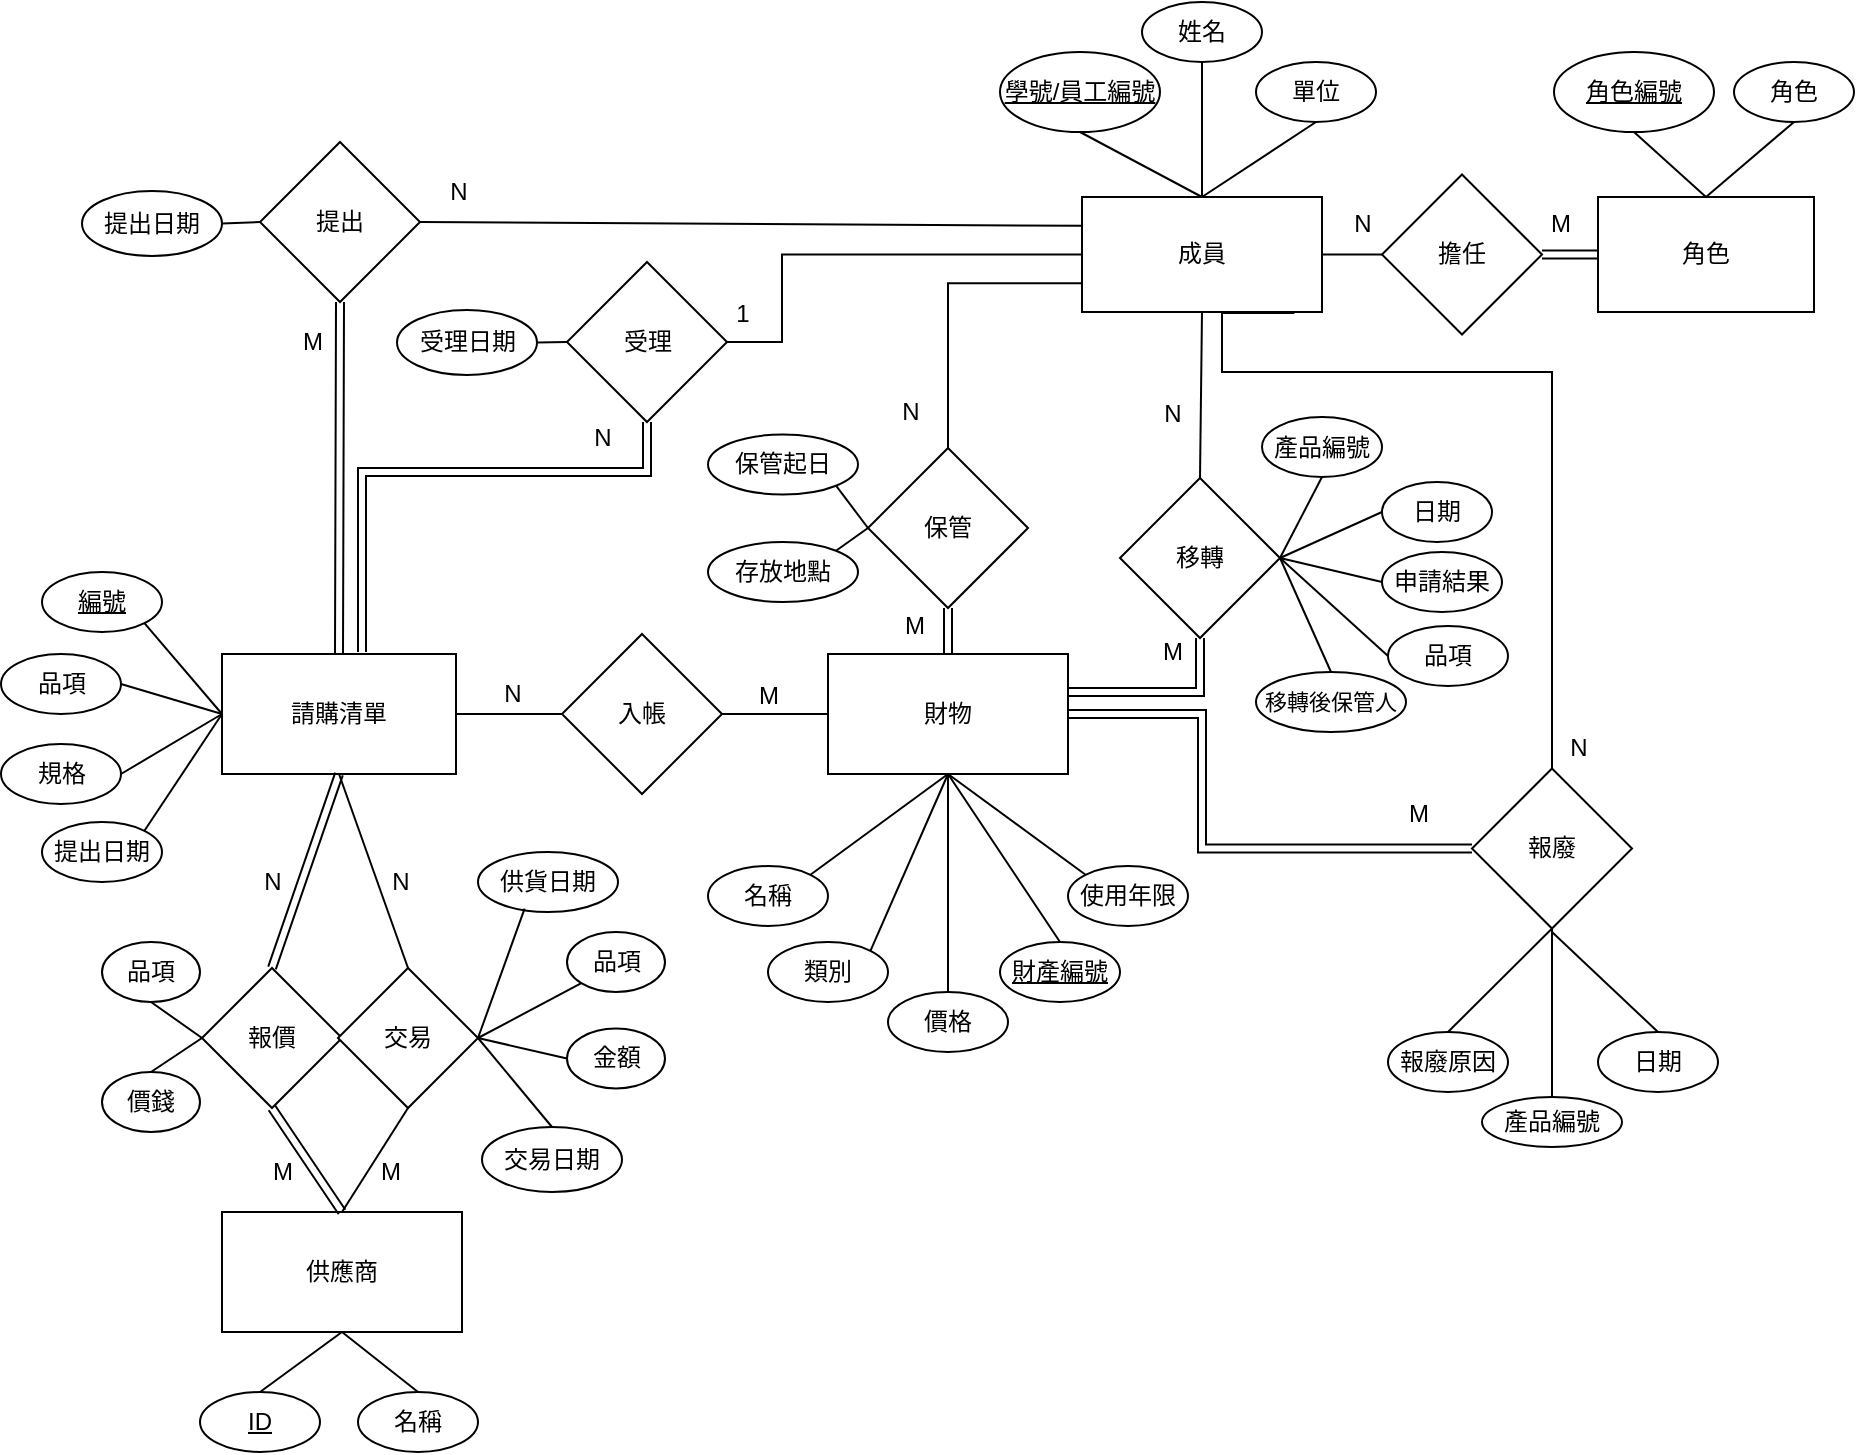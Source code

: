 <mxfile version="16.3.0" type="device"><diagram id="tCoplZ5MdasWKoNp4xR1" name="Page-1"><mxGraphModel dx="276" dy="614" grid="1" gridSize="10" guides="1" tooltips="1" connect="1" arrows="1" fold="1" page="1" pageScale="1" pageWidth="827" pageHeight="1169" math="0" shadow="0"><root><mxCell id="0"/><mxCell id="1" parent="0"/><mxCell id="Y0m2EBTWz2j26oOO7kWB-1" value="成員" style="rounded=0;whiteSpace=wrap;html=1;fillColor=#FFFFFF;fontColor=#000000;" parent="1" vertex="1"><mxGeometry x="1390" y="172.5" width="120" height="57.5" as="geometry"/></mxCell><mxCell id="Y0m2EBTWz2j26oOO7kWB-2" value="擔任" style="rhombus;whiteSpace=wrap;html=1;" parent="1" vertex="1"><mxGeometry x="1540" y="161.25" width="80" height="80" as="geometry"/></mxCell><mxCell id="Y0m2EBTWz2j26oOO7kWB-3" value="角色" style="rounded=0;whiteSpace=wrap;html=1;fillColor=#FFFFFF;strokeColor=#000000;" parent="1" vertex="1"><mxGeometry x="1648" y="172.5" width="108" height="57.5" as="geometry"/></mxCell><mxCell id="Y0m2EBTWz2j26oOO7kWB-4" value="提出" style="rhombus;whiteSpace=wrap;html=1;" parent="1" vertex="1"><mxGeometry x="979" y="145.003" width="80" height="80" as="geometry"/></mxCell><mxCell id="Y0m2EBTWz2j26oOO7kWB-5" value="請購清單" style="rounded=0;whiteSpace=wrap;html=1;fillColor=#FFFFFF;strokeColor=#000000;" parent="1" vertex="1"><mxGeometry x="960" y="401" width="117" height="60" as="geometry"/></mxCell><mxCell id="Y0m2EBTWz2j26oOO7kWB-6" value="受理" style="rhombus;whiteSpace=wrap;html=1;" parent="1" vertex="1"><mxGeometry x="1132.5" y="205.003" width="80" height="80" as="geometry"/></mxCell><mxCell id="Y0m2EBTWz2j26oOO7kWB-7" value="報價" style="rhombus;whiteSpace=wrap;html=1;" parent="1" vertex="1"><mxGeometry x="950" y="558" width="70" height="70" as="geometry"/></mxCell><mxCell id="Y0m2EBTWz2j26oOO7kWB-8" value="供應商" style="rounded=0;whiteSpace=wrap;html=1;fillColor=#FFFFFF;strokeColor=#000000;" parent="1" vertex="1"><mxGeometry x="960" y="680" width="120" height="60" as="geometry"/></mxCell><mxCell id="Y0m2EBTWz2j26oOO7kWB-9" value="交易" style="rhombus;whiteSpace=wrap;html=1;" parent="1" vertex="1"><mxGeometry x="1018" y="558" width="70" height="70" as="geometry"/></mxCell><mxCell id="Y0m2EBTWz2j26oOO7kWB-10" value="&lt;u&gt;ID&lt;/u&gt;" style="ellipse;whiteSpace=wrap;html=1;" parent="1" vertex="1"><mxGeometry x="949" y="770" width="60" height="30" as="geometry"/></mxCell><mxCell id="Y0m2EBTWz2j26oOO7kWB-11" value="名稱" style="ellipse;whiteSpace=wrap;html=1;" parent="1" vertex="1"><mxGeometry x="1028" y="770" width="60" height="30" as="geometry"/></mxCell><mxCell id="Y0m2EBTWz2j26oOO7kWB-12" value="品項" style="ellipse;whiteSpace=wrap;html=1;" parent="1" vertex="1"><mxGeometry x="900" y="545" width="49" height="30" as="geometry"/></mxCell><mxCell id="Y0m2EBTWz2j26oOO7kWB-13" value="價錢" style="ellipse;whiteSpace=wrap;html=1;" parent="1" vertex="1"><mxGeometry x="900" y="610" width="49" height="30" as="geometry"/></mxCell><mxCell id="Y0m2EBTWz2j26oOO7kWB-14" value="品項" style="ellipse;whiteSpace=wrap;html=1;" parent="1" vertex="1"><mxGeometry x="1132.5" y="540" width="49" height="30" as="geometry"/></mxCell><mxCell id="Y0m2EBTWz2j26oOO7kWB-15" value="金額" style="ellipse;whiteSpace=wrap;html=1;" parent="1" vertex="1"><mxGeometry x="1132.5" y="588.25" width="49" height="30" as="geometry"/></mxCell><mxCell id="Y0m2EBTWz2j26oOO7kWB-16" value="供貨日期" style="ellipse;whiteSpace=wrap;html=1;" parent="1" vertex="1"><mxGeometry x="1088" y="500" width="70" height="30" as="geometry"/></mxCell><mxCell id="Y0m2EBTWz2j26oOO7kWB-17" value="交易日期" style="ellipse;whiteSpace=wrap;html=1;" parent="1" vertex="1"><mxGeometry x="1090" y="637.5" width="70" height="32.5" as="geometry"/></mxCell><mxCell id="Y0m2EBTWz2j26oOO7kWB-19" value="提出日期" style="ellipse;whiteSpace=wrap;html=1;" parent="1" vertex="1"><mxGeometry x="890" y="169.5" width="70" height="32.5" as="geometry"/></mxCell><mxCell id="Y0m2EBTWz2j26oOO7kWB-20" value="保管" style="rhombus;whiteSpace=wrap;html=1;" parent="1" vertex="1"><mxGeometry x="1283" y="298.003" width="80" height="80" as="geometry"/></mxCell><mxCell id="Y0m2EBTWz2j26oOO7kWB-21" value="受理日期" style="ellipse;whiteSpace=wrap;html=1;" parent="1" vertex="1"><mxGeometry x="1047.5" y="229" width="70" height="32.5" as="geometry"/></mxCell><mxCell id="Y0m2EBTWz2j26oOO7kWB-38" value="入帳" style="rhombus;whiteSpace=wrap;html=1;" parent="1" vertex="1"><mxGeometry x="1130" y="391" width="80" height="80" as="geometry"/></mxCell><mxCell id="Y0m2EBTWz2j26oOO7kWB-39" value="財物" style="rounded=0;whiteSpace=wrap;html=1;fillColor=#FFFFFF;strokeColor=#000000;" parent="1" vertex="1"><mxGeometry x="1263" y="401" width="120" height="60" as="geometry"/></mxCell><mxCell id="Y0m2EBTWz2j26oOO7kWB-40" value="名稱" style="ellipse;whiteSpace=wrap;html=1;" parent="1" vertex="1"><mxGeometry x="1203" y="507" width="60" height="30" as="geometry"/></mxCell><mxCell id="Y0m2EBTWz2j26oOO7kWB-41" value="類別" style="ellipse;whiteSpace=wrap;html=1;" parent="1" vertex="1"><mxGeometry x="1233" y="545" width="60" height="30" as="geometry"/></mxCell><mxCell id="Y0m2EBTWz2j26oOO7kWB-42" value="價格" style="ellipse;whiteSpace=wrap;html=1;" parent="1" vertex="1"><mxGeometry x="1293" y="570" width="60" height="30" as="geometry"/></mxCell><mxCell id="Y0m2EBTWz2j26oOO7kWB-43" value="&lt;u&gt;財產編號&lt;/u&gt;" style="ellipse;whiteSpace=wrap;html=1;" parent="1" vertex="1"><mxGeometry x="1349" y="545" width="60" height="30" as="geometry"/></mxCell><mxCell id="Y0m2EBTWz2j26oOO7kWB-44" value="使用年限" style="ellipse;whiteSpace=wrap;html=1;" parent="1" vertex="1"><mxGeometry x="1383" y="507" width="60" height="30" as="geometry"/></mxCell><mxCell id="Y0m2EBTWz2j26oOO7kWB-45" value="保管起日" style="ellipse;whiteSpace=wrap;html=1;" parent="1" vertex="1"><mxGeometry x="1203" y="291.25" width="75" height="30" as="geometry"/></mxCell><mxCell id="Y0m2EBTWz2j26oOO7kWB-46" value="存放地點" style="ellipse;whiteSpace=wrap;html=1;" parent="1" vertex="1"><mxGeometry x="1203" y="345" width="75" height="30" as="geometry"/></mxCell><mxCell id="Y0m2EBTWz2j26oOO7kWB-49" value="移轉" style="rhombus;whiteSpace=wrap;html=1;" parent="1" vertex="1"><mxGeometry x="1409" y="313" width="80" height="80" as="geometry"/></mxCell><mxCell id="Y0m2EBTWz2j26oOO7kWB-50" value="報廢" style="rhombus;whiteSpace=wrap;html=1;" parent="1" vertex="1"><mxGeometry x="1585" y="458.25" width="80" height="80" as="geometry"/></mxCell><mxCell id="Y0m2EBTWz2j26oOO7kWB-54" value="產品編號" style="ellipse;whiteSpace=wrap;html=1;" parent="1" vertex="1"><mxGeometry x="1590" y="622.5" width="70" height="25" as="geometry"/></mxCell><mxCell id="Y0m2EBTWz2j26oOO7kWB-55" value="日期" style="ellipse;whiteSpace=wrap;html=1;" parent="1" vertex="1"><mxGeometry x="1648" y="590" width="60" height="30" as="geometry"/></mxCell><mxCell id="Y0m2EBTWz2j26oOO7kWB-56" value="報廢原因" style="ellipse;whiteSpace=wrap;html=1;" parent="1" vertex="1"><mxGeometry x="1543" y="590" width="60" height="30" as="geometry"/></mxCell><mxCell id="Y0m2EBTWz2j26oOO7kWB-71" value="產品編號" style="ellipse;whiteSpace=wrap;html=1;" parent="1" vertex="1"><mxGeometry x="1480" y="282.5" width="60" height="30" as="geometry"/></mxCell><mxCell id="Y0m2EBTWz2j26oOO7kWB-72" value="日期" style="ellipse;whiteSpace=wrap;html=1;" parent="1" vertex="1"><mxGeometry x="1540" y="315" width="55" height="30" as="geometry"/></mxCell><mxCell id="Y0m2EBTWz2j26oOO7kWB-73" value="申請結果" style="ellipse;whiteSpace=wrap;html=1;" parent="1" vertex="1"><mxGeometry x="1540" y="350" width="60" height="30" as="geometry"/></mxCell><mxCell id="Y0m2EBTWz2j26oOO7kWB-74" value="&lt;span style=&quot;&quot;&gt;品項&lt;/span&gt;" style="ellipse;whiteSpace=wrap;html=1;fontColor=#000000;" parent="1" vertex="1"><mxGeometry x="1543" y="387" width="60" height="30" as="geometry"/></mxCell><mxCell id="Y0m2EBTWz2j26oOO7kWB-75" value="&lt;font face=&quot;pmingliu&quot; style=&quot;font-size: 11px&quot;&gt;移轉後保管人&lt;/font&gt;" style="ellipse;whiteSpace=wrap;html=1;fontColor=#000000;" parent="1" vertex="1"><mxGeometry x="1477" y="410" width="75" height="30" as="geometry"/></mxCell><mxCell id="Y0m2EBTWz2j26oOO7kWB-79" value="" style="endArrow=none;html=1;rounded=0;exitX=0.5;exitY=0;exitDx=0;exitDy=0;shape=link;entryX=0.5;entryY=1;entryDx=0;entryDy=0;" parent="1" source="Y0m2EBTWz2j26oOO7kWB-7" target="Y0m2EBTWz2j26oOO7kWB-5" edge="1"><mxGeometry width="50" height="50" relative="1" as="geometry"><mxPoint x="1108" y="450" as="sourcePoint"/><mxPoint x="1028" y="480" as="targetPoint"/></mxGeometry></mxCell><mxCell id="Y0m2EBTWz2j26oOO7kWB-81" value="" style="endArrow=none;html=1;rounded=0;entryX=0.5;entryY=0;entryDx=0;entryDy=0;exitX=0.5;exitY=1;exitDx=0;exitDy=0;" parent="1" source="Y0m2EBTWz2j26oOO7kWB-5" target="Y0m2EBTWz2j26oOO7kWB-9" edge="1"><mxGeometry width="50" height="50" relative="1" as="geometry"><mxPoint x="1048" y="480" as="sourcePoint"/><mxPoint x="1158" y="400" as="targetPoint"/></mxGeometry></mxCell><mxCell id="Y0m2EBTWz2j26oOO7kWB-83" value="" style="endArrow=none;html=1;rounded=0;exitX=0.5;exitY=1;exitDx=0;exitDy=0;shape=link;entryX=0.5;entryY=0;entryDx=0;entryDy=0;" parent="1" source="Y0m2EBTWz2j26oOO7kWB-7" target="Y0m2EBTWz2j26oOO7kWB-8" edge="1"><mxGeometry width="50" height="50" relative="1" as="geometry"><mxPoint x="1108" y="410" as="sourcePoint"/><mxPoint x="1038" y="690" as="targetPoint"/></mxGeometry></mxCell><mxCell id="Y0m2EBTWz2j26oOO7kWB-84" value="" style="endArrow=none;html=1;rounded=0;exitX=0.5;exitY=1;exitDx=0;exitDy=0;entryX=0.5;entryY=0;entryDx=0;entryDy=0;" parent="1" source="Y0m2EBTWz2j26oOO7kWB-9" target="Y0m2EBTWz2j26oOO7kWB-8" edge="1"><mxGeometry width="50" height="50" relative="1" as="geometry"><mxPoint x="1108" y="410" as="sourcePoint"/><mxPoint x="1158" y="360" as="targetPoint"/></mxGeometry></mxCell><mxCell id="Y0m2EBTWz2j26oOO7kWB-86" value="" style="endArrow=none;html=1;rounded=0;exitX=0;exitY=0.5;exitDx=0;exitDy=0;entryX=0.5;entryY=1;entryDx=0;entryDy=0;" parent="1" source="Y0m2EBTWz2j26oOO7kWB-7" target="Y0m2EBTWz2j26oOO7kWB-12" edge="1"><mxGeometry width="50" height="50" relative="1" as="geometry"><mxPoint x="1108" y="410" as="sourcePoint"/><mxPoint x="1158" y="360" as="targetPoint"/></mxGeometry></mxCell><mxCell id="Y0m2EBTWz2j26oOO7kWB-87" value="" style="endArrow=none;html=1;rounded=0;exitX=0;exitY=0.5;exitDx=0;exitDy=0;entryX=0.5;entryY=0;entryDx=0;entryDy=0;" parent="1" source="Y0m2EBTWz2j26oOO7kWB-7" target="Y0m2EBTWz2j26oOO7kWB-13" edge="1"><mxGeometry width="50" height="50" relative="1" as="geometry"><mxPoint x="1108" y="410" as="sourcePoint"/><mxPoint x="1158" y="360" as="targetPoint"/></mxGeometry></mxCell><mxCell id="Y0m2EBTWz2j26oOO7kWB-88" value="" style="endArrow=none;html=1;rounded=0;exitX=1;exitY=0.5;exitDx=0;exitDy=0;entryX=0.333;entryY=0.944;entryDx=0;entryDy=0;entryPerimeter=0;" parent="1" source="Y0m2EBTWz2j26oOO7kWB-9" target="Y0m2EBTWz2j26oOO7kWB-16" edge="1"><mxGeometry width="50" height="50" relative="1" as="geometry"><mxPoint x="1108" y="410" as="sourcePoint"/><mxPoint x="1158" y="360" as="targetPoint"/></mxGeometry></mxCell><mxCell id="Y0m2EBTWz2j26oOO7kWB-89" value="" style="endArrow=none;html=1;rounded=0;entryX=0;entryY=1;entryDx=0;entryDy=0;exitX=1;exitY=0.5;exitDx=0;exitDy=0;" parent="1" source="Y0m2EBTWz2j26oOO7kWB-9" target="Y0m2EBTWz2j26oOO7kWB-14" edge="1"><mxGeometry width="50" height="50" relative="1" as="geometry"><mxPoint x="1108" y="590" as="sourcePoint"/><mxPoint x="1158" y="360" as="targetPoint"/></mxGeometry></mxCell><mxCell id="Y0m2EBTWz2j26oOO7kWB-90" value="" style="endArrow=none;html=1;rounded=0;exitX=1;exitY=0.5;exitDx=0;exitDy=0;entryX=0;entryY=0.5;entryDx=0;entryDy=0;" parent="1" source="Y0m2EBTWz2j26oOO7kWB-9" target="Y0m2EBTWz2j26oOO7kWB-15" edge="1"><mxGeometry width="50" height="50" relative="1" as="geometry"><mxPoint x="1108" y="410" as="sourcePoint"/><mxPoint x="1158" y="360" as="targetPoint"/></mxGeometry></mxCell><mxCell id="Y0m2EBTWz2j26oOO7kWB-91" value="" style="endArrow=none;html=1;rounded=0;entryX=0.5;entryY=0;entryDx=0;entryDy=0;exitX=1;exitY=0.5;exitDx=0;exitDy=0;" parent="1" source="Y0m2EBTWz2j26oOO7kWB-9" target="Y0m2EBTWz2j26oOO7kWB-17" edge="1"><mxGeometry width="50" height="50" relative="1" as="geometry"><mxPoint x="1230" y="657" as="sourcePoint"/><mxPoint x="1158" y="360" as="targetPoint"/><Array as="points"/></mxGeometry></mxCell><mxCell id="Y0m2EBTWz2j26oOO7kWB-92" value="" style="endArrow=none;html=1;rounded=0;exitX=0.5;exitY=1;exitDx=0;exitDy=0;entryX=0.5;entryY=0;entryDx=0;entryDy=0;" parent="1" source="Y0m2EBTWz2j26oOO7kWB-8" target="Y0m2EBTWz2j26oOO7kWB-10" edge="1"><mxGeometry width="50" height="50" relative="1" as="geometry"><mxPoint x="1108" y="580" as="sourcePoint"/><mxPoint x="1158" y="530" as="targetPoint"/></mxGeometry></mxCell><mxCell id="Y0m2EBTWz2j26oOO7kWB-93" value="" style="endArrow=none;html=1;rounded=0;exitX=0.5;exitY=1;exitDx=0;exitDy=0;entryX=0.5;entryY=0;entryDx=0;entryDy=0;" parent="1" source="Y0m2EBTWz2j26oOO7kWB-8" target="Y0m2EBTWz2j26oOO7kWB-11" edge="1"><mxGeometry width="50" height="50" relative="1" as="geometry"><mxPoint x="1108" y="580" as="sourcePoint"/><mxPoint x="1158" y="530" as="targetPoint"/></mxGeometry></mxCell><mxCell id="Y0m2EBTWz2j26oOO7kWB-99" value="" style="endArrow=none;html=1;rounded=0;entryX=0.5;entryY=1;entryDx=0;entryDy=0;exitX=1;exitY=0;exitDx=0;exitDy=0;" parent="1" source="Y0m2EBTWz2j26oOO7kWB-40" target="Y0m2EBTWz2j26oOO7kWB-39" edge="1"><mxGeometry width="50" height="50" relative="1" as="geometry"><mxPoint x="1178" y="530" as="sourcePoint"/><mxPoint x="1228" y="480" as="targetPoint"/></mxGeometry></mxCell><mxCell id="Y0m2EBTWz2j26oOO7kWB-100" value="" style="endArrow=none;html=1;rounded=0;exitX=1;exitY=0;exitDx=0;exitDy=0;entryX=0.5;entryY=1;entryDx=0;entryDy=0;" parent="1" source="Y0m2EBTWz2j26oOO7kWB-41" target="Y0m2EBTWz2j26oOO7kWB-39" edge="1"><mxGeometry width="50" height="50" relative="1" as="geometry"><mxPoint x="1178" y="530" as="sourcePoint"/><mxPoint x="1368" y="480" as="targetPoint"/></mxGeometry></mxCell><mxCell id="Y0m2EBTWz2j26oOO7kWB-101" value="" style="endArrow=none;html=1;rounded=0;exitX=0.5;exitY=0;exitDx=0;exitDy=0;entryX=0.5;entryY=1;entryDx=0;entryDy=0;" parent="1" source="Y0m2EBTWz2j26oOO7kWB-42" target="Y0m2EBTWz2j26oOO7kWB-39" edge="1"><mxGeometry width="50" height="50" relative="1" as="geometry"><mxPoint x="1178" y="530" as="sourcePoint"/><mxPoint x="1368" y="480" as="targetPoint"/></mxGeometry></mxCell><mxCell id="Y0m2EBTWz2j26oOO7kWB-102" value="" style="endArrow=none;html=1;rounded=0;entryX=0.5;entryY=1;entryDx=0;entryDy=0;exitX=0.5;exitY=0;exitDx=0;exitDy=0;" parent="1" source="Y0m2EBTWz2j26oOO7kWB-43" target="Y0m2EBTWz2j26oOO7kWB-39" edge="1"><mxGeometry width="50" height="50" relative="1" as="geometry"><mxPoint x="1178" y="530" as="sourcePoint"/><mxPoint x="1228" y="480" as="targetPoint"/></mxGeometry></mxCell><mxCell id="Y0m2EBTWz2j26oOO7kWB-103" value="" style="endArrow=none;html=1;rounded=0;entryX=0.5;entryY=1;entryDx=0;entryDy=0;exitX=0;exitY=0;exitDx=0;exitDy=0;" parent="1" source="Y0m2EBTWz2j26oOO7kWB-44" target="Y0m2EBTWz2j26oOO7kWB-39" edge="1"><mxGeometry width="50" height="50" relative="1" as="geometry"><mxPoint x="1178" y="530" as="sourcePoint"/><mxPoint x="1228" y="480" as="targetPoint"/></mxGeometry></mxCell><mxCell id="Y0m2EBTWz2j26oOO7kWB-104" value="" style="endArrow=none;html=1;rounded=0;entryX=0;entryY=0.5;entryDx=0;entryDy=0;exitX=1;exitY=1;exitDx=0;exitDy=0;" parent="1" source="Y0m2EBTWz2j26oOO7kWB-45" target="Y0m2EBTWz2j26oOO7kWB-20" edge="1"><mxGeometry width="50" height="50" relative="1" as="geometry"><mxPoint x="1182" y="522.5" as="sourcePoint"/><mxPoint x="1232" y="472.5" as="targetPoint"/></mxGeometry></mxCell><mxCell id="Y0m2EBTWz2j26oOO7kWB-105" value="" style="endArrow=none;html=1;rounded=0;entryX=0;entryY=0.5;entryDx=0;entryDy=0;exitX=1;exitY=0;exitDx=0;exitDy=0;" parent="1" source="Y0m2EBTWz2j26oOO7kWB-46" target="Y0m2EBTWz2j26oOO7kWB-20" edge="1"><mxGeometry width="50" height="50" relative="1" as="geometry"><mxPoint x="1182" y="522.5" as="sourcePoint"/><mxPoint x="1232" y="472.5" as="targetPoint"/></mxGeometry></mxCell><mxCell id="Y0m2EBTWz2j26oOO7kWB-106" value="" style="endArrow=none;html=1;rounded=0;exitX=0.5;exitY=0;exitDx=0;exitDy=0;" parent="1" source="Y0m2EBTWz2j26oOO7kWB-55" edge="1"><mxGeometry width="50" height="50" relative="1" as="geometry"><mxPoint x="1195" y="440" as="sourcePoint"/><mxPoint x="1625" y="540" as="targetPoint"/></mxGeometry></mxCell><mxCell id="Y0m2EBTWz2j26oOO7kWB-107" value="" style="endArrow=none;html=1;rounded=0;entryX=0.5;entryY=1;entryDx=0;entryDy=0;exitX=0.5;exitY=0;exitDx=0;exitDy=0;" parent="1" source="Y0m2EBTWz2j26oOO7kWB-54" target="Y0m2EBTWz2j26oOO7kWB-50" edge="1"><mxGeometry width="50" height="50" relative="1" as="geometry"><mxPoint x="1195" y="440" as="sourcePoint"/><mxPoint x="1245" y="390" as="targetPoint"/></mxGeometry></mxCell><mxCell id="Y0m2EBTWz2j26oOO7kWB-108" value="" style="endArrow=none;html=1;rounded=0;entryX=0.5;entryY=1;entryDx=0;entryDy=0;exitX=0.5;exitY=0;exitDx=0;exitDy=0;" parent="1" source="Y0m2EBTWz2j26oOO7kWB-56" target="Y0m2EBTWz2j26oOO7kWB-50" edge="1"><mxGeometry width="50" height="50" relative="1" as="geometry"><mxPoint x="1195" y="440" as="sourcePoint"/><mxPoint x="1245" y="390" as="targetPoint"/></mxGeometry></mxCell><mxCell id="Y0m2EBTWz2j26oOO7kWB-109" value="" style="endArrow=none;html=1;rounded=0;entryX=1;entryY=0.5;entryDx=0;entryDy=0;exitX=0.5;exitY=1;exitDx=0;exitDy=0;" parent="1" source="Y0m2EBTWz2j26oOO7kWB-71" target="Y0m2EBTWz2j26oOO7kWB-49" edge="1"><mxGeometry width="50" height="50" relative="1" as="geometry"><mxPoint x="1228" y="452" as="sourcePoint"/><mxPoint x="1278" y="402" as="targetPoint"/></mxGeometry></mxCell><mxCell id="Y0m2EBTWz2j26oOO7kWB-110" value="" style="endArrow=none;html=1;rounded=0;entryX=1;entryY=0.5;entryDx=0;entryDy=0;exitX=0;exitY=0.5;exitDx=0;exitDy=0;" parent="1" source="Y0m2EBTWz2j26oOO7kWB-72" target="Y0m2EBTWz2j26oOO7kWB-49" edge="1"><mxGeometry width="50" height="50" relative="1" as="geometry"><mxPoint x="1228" y="452" as="sourcePoint"/><mxPoint x="1278" y="402" as="targetPoint"/></mxGeometry></mxCell><mxCell id="Y0m2EBTWz2j26oOO7kWB-111" value="" style="endArrow=none;html=1;rounded=0;entryX=1;entryY=0.5;entryDx=0;entryDy=0;exitX=0;exitY=0.5;exitDx=0;exitDy=0;" parent="1" source="Y0m2EBTWz2j26oOO7kWB-73" target="Y0m2EBTWz2j26oOO7kWB-49" edge="1"><mxGeometry width="50" height="50" relative="1" as="geometry"><mxPoint x="1228" y="452" as="sourcePoint"/><mxPoint x="1278" y="402" as="targetPoint"/></mxGeometry></mxCell><mxCell id="Y0m2EBTWz2j26oOO7kWB-112" value="" style="endArrow=none;html=1;rounded=0;entryX=1;entryY=0.5;entryDx=0;entryDy=0;exitX=0;exitY=0.5;exitDx=0;exitDy=0;" parent="1" source="Y0m2EBTWz2j26oOO7kWB-74" target="Y0m2EBTWz2j26oOO7kWB-49" edge="1"><mxGeometry width="50" height="50" relative="1" as="geometry"><mxPoint x="1228" y="452" as="sourcePoint"/><mxPoint x="1278" y="402" as="targetPoint"/></mxGeometry></mxCell><mxCell id="Y0m2EBTWz2j26oOO7kWB-113" value="" style="endArrow=none;html=1;rounded=0;entryX=1;entryY=0.5;entryDx=0;entryDy=0;exitX=0.5;exitY=0;exitDx=0;exitDy=0;" parent="1" source="Y0m2EBTWz2j26oOO7kWB-75" target="Y0m2EBTWz2j26oOO7kWB-49" edge="1"><mxGeometry width="50" height="50" relative="1" as="geometry"><mxPoint x="1228" y="452" as="sourcePoint"/><mxPoint x="1278" y="402" as="targetPoint"/></mxGeometry></mxCell><mxCell id="Y0m2EBTWz2j26oOO7kWB-114" value="" style="endArrow=none;html=1;rounded=0;entryX=1;entryY=0.5;entryDx=0;entryDy=0;exitX=0;exitY=0.5;exitDx=0;exitDy=0;" parent="1" source="Y0m2EBTWz2j26oOO7kWB-2" target="Y0m2EBTWz2j26oOO7kWB-1" edge="1"><mxGeometry width="50" height="50" relative="1" as="geometry"><mxPoint x="1228" y="440" as="sourcePoint"/><mxPoint x="1278" y="390" as="targetPoint"/></mxGeometry></mxCell><mxCell id="LDTB04aIAAaRRN4ScfcK-2" value="&lt;u&gt;學號/員工編號&lt;/u&gt;" style="ellipse;whiteSpace=wrap;html=1;" parent="1" vertex="1"><mxGeometry x="1349" y="100" width="80" height="40" as="geometry"/></mxCell><mxCell id="LDTB04aIAAaRRN4ScfcK-4" value="姓名" style="ellipse;whiteSpace=wrap;html=1;" parent="1" vertex="1"><mxGeometry x="1420" y="75" width="60" height="30" as="geometry"/></mxCell><mxCell id="LDTB04aIAAaRRN4ScfcK-6" value="單位" style="ellipse;whiteSpace=wrap;html=1;" parent="1" vertex="1"><mxGeometry x="1477" y="105" width="60" height="30" as="geometry"/></mxCell><mxCell id="Q9cNvDaMGfrOHHzr3ia5-6" value="" style="endArrow=none;html=1;rounded=0;labelBackgroundColor=default;fontFamily=Helvetica;fontSize=11;fontColor=default;strokeColor=default;shape=connector;exitX=1;exitY=0.5;exitDx=0;exitDy=0;entryX=0;entryY=0.5;entryDx=0;entryDy=0;" parent="1" source="Y0m2EBTWz2j26oOO7kWB-38" target="Y0m2EBTWz2j26oOO7kWB-39" edge="1"><mxGeometry width="50" height="50" relative="1" as="geometry"><mxPoint x="1208" y="340" as="sourcePoint"/><mxPoint x="1258" y="290" as="targetPoint"/></mxGeometry></mxCell><mxCell id="Q9cNvDaMGfrOHHzr3ia5-7" value="" style="endArrow=none;html=1;rounded=0;labelBackgroundColor=default;fontFamily=Helvetica;fontSize=11;fontColor=default;strokeColor=default;shape=link;entryX=0.5;entryY=1;entryDx=0;entryDy=0;edgeStyle=elbowEdgeStyle;elbow=vertical;" parent="1" target="Y0m2EBTWz2j26oOO7kWB-6" edge="1"><mxGeometry width="50" height="50" relative="1" as="geometry"><mxPoint x="1030" y="400" as="sourcePoint"/><mxPoint x="1258" y="290" as="targetPoint"/><Array as="points"><mxPoint x="1088" y="310"/></Array></mxGeometry></mxCell><mxCell id="Q9cNvDaMGfrOHHzr3ia5-8" value="" style="endArrow=none;html=1;rounded=0;labelBackgroundColor=default;fontFamily=Helvetica;fontSize=11;fontColor=default;strokeColor=default;shape=link;elbow=vertical;entryX=0.5;entryY=1;entryDx=0;entryDy=0;exitX=0.5;exitY=0;exitDx=0;exitDy=0;" parent="1" source="Y0m2EBTWz2j26oOO7kWB-5" target="Y0m2EBTWz2j26oOO7kWB-4" edge="1"><mxGeometry width="50" height="50" relative="1" as="geometry"><mxPoint x="1208" y="340" as="sourcePoint"/><mxPoint x="1258" y="290" as="targetPoint"/></mxGeometry></mxCell><mxCell id="Q9cNvDaMGfrOHHzr3ia5-9" value="&lt;u&gt;編號&lt;/u&gt;" style="ellipse;whiteSpace=wrap;html=1;" parent="1" vertex="1"><mxGeometry x="870" y="360" width="60" height="30" as="geometry"/></mxCell><mxCell id="Q9cNvDaMGfrOHHzr3ia5-10" value="品項" style="ellipse;whiteSpace=wrap;html=1;" parent="1" vertex="1"><mxGeometry x="849.5" y="401" width="60" height="30" as="geometry"/></mxCell><mxCell id="Q9cNvDaMGfrOHHzr3ia5-11" value="規格" style="ellipse;whiteSpace=wrap;html=1;" parent="1" vertex="1"><mxGeometry x="849.5" y="446" width="60" height="30" as="geometry"/></mxCell><mxCell id="Q9cNvDaMGfrOHHzr3ia5-12" value="提出日期" style="ellipse;whiteSpace=wrap;html=1;" parent="1" vertex="1"><mxGeometry x="870" y="485" width="60" height="30" as="geometry"/></mxCell><mxCell id="Q9cNvDaMGfrOHHzr3ia5-13" value="" style="endArrow=none;html=1;rounded=0;labelBackgroundColor=default;fontFamily=Helvetica;fontSize=11;fontColor=default;strokeColor=default;shape=connector;elbow=vertical;entryX=0;entryY=0.5;entryDx=0;entryDy=0;exitX=1;exitY=1;exitDx=0;exitDy=0;" parent="1" source="Q9cNvDaMGfrOHHzr3ia5-9" target="Y0m2EBTWz2j26oOO7kWB-5" edge="1"><mxGeometry width="50" height="50" relative="1" as="geometry"><mxPoint x="930" y="640" as="sourcePoint"/><mxPoint x="980" y="590" as="targetPoint"/></mxGeometry></mxCell><mxCell id="Q9cNvDaMGfrOHHzr3ia5-14" value="" style="endArrow=none;html=1;rounded=0;labelBackgroundColor=default;fontFamily=Helvetica;fontSize=11;fontColor=default;strokeColor=default;shape=connector;elbow=vertical;entryX=0;entryY=0.5;entryDx=0;entryDy=0;exitX=1;exitY=0.5;exitDx=0;exitDy=0;" parent="1" source="Q9cNvDaMGfrOHHzr3ia5-10" target="Y0m2EBTWz2j26oOO7kWB-5" edge="1"><mxGeometry width="50" height="50" relative="1" as="geometry"><mxPoint x="930" y="640" as="sourcePoint"/><mxPoint x="980" y="590" as="targetPoint"/></mxGeometry></mxCell><mxCell id="Q9cNvDaMGfrOHHzr3ia5-15" value="" style="endArrow=none;html=1;rounded=0;labelBackgroundColor=default;fontFamily=Helvetica;fontSize=11;fontColor=default;strokeColor=default;shape=connector;elbow=vertical;entryX=0;entryY=0.5;entryDx=0;entryDy=0;exitX=1;exitY=0.5;exitDx=0;exitDy=0;" parent="1" source="Q9cNvDaMGfrOHHzr3ia5-11" target="Y0m2EBTWz2j26oOO7kWB-5" edge="1"><mxGeometry width="50" height="50" relative="1" as="geometry"><mxPoint x="930" y="640" as="sourcePoint"/><mxPoint x="980" y="590" as="targetPoint"/></mxGeometry></mxCell><mxCell id="Q9cNvDaMGfrOHHzr3ia5-16" value="" style="endArrow=none;html=1;rounded=0;labelBackgroundColor=default;fontFamily=Helvetica;fontSize=11;fontColor=default;strokeColor=default;shape=connector;elbow=vertical;entryX=0;entryY=0.5;entryDx=0;entryDy=0;exitX=1;exitY=0;exitDx=0;exitDy=0;" parent="1" source="Q9cNvDaMGfrOHHzr3ia5-12" target="Y0m2EBTWz2j26oOO7kWB-5" edge="1"><mxGeometry width="50" height="50" relative="1" as="geometry"><mxPoint x="930" y="640" as="sourcePoint"/><mxPoint x="980" y="590" as="targetPoint"/></mxGeometry></mxCell><mxCell id="Q9cNvDaMGfrOHHzr3ia5-17" value="" style="endArrow=none;html=1;rounded=0;labelBackgroundColor=default;fontFamily=Helvetica;fontSize=11;fontColor=default;strokeColor=default;shape=connector;entryX=1;entryY=0.5;entryDx=0;entryDy=0;exitX=0;exitY=0.5;exitDx=0;exitDy=0;edgeStyle=elbowEdgeStyle;" parent="1" source="Y0m2EBTWz2j26oOO7kWB-1" target="Y0m2EBTWz2j26oOO7kWB-6" edge="1"><mxGeometry width="50" height="50" relative="1" as="geometry"><mxPoint x="1300" y="430" as="sourcePoint"/><mxPoint x="1350" y="380" as="targetPoint"/><Array as="points"><mxPoint x="1240" y="230"/></Array></mxGeometry></mxCell><mxCell id="Q9cNvDaMGfrOHHzr3ia5-18" value="" style="endArrow=none;html=1;rounded=0;labelBackgroundColor=default;fontFamily=Helvetica;fontSize=11;fontColor=#000000;strokeColor=default;shape=connector;elbow=vertical;exitX=1;exitY=0.5;exitDx=0;exitDy=0;entryX=0;entryY=0.25;entryDx=0;entryDy=0;" parent="1" source="Y0m2EBTWz2j26oOO7kWB-4" target="Y0m2EBTWz2j26oOO7kWB-1" edge="1"><mxGeometry width="50" height="50" relative="1" as="geometry"><mxPoint x="1210" y="320" as="sourcePoint"/><mxPoint x="1260" y="270" as="targetPoint"/></mxGeometry></mxCell><mxCell id="Q9cNvDaMGfrOHHzr3ia5-19" value="" style="endArrow=none;html=1;rounded=0;labelBackgroundColor=default;fontFamily=Helvetica;fontSize=11;fontColor=#000000;strokeColor=default;shape=connector;elbow=vertical;exitX=1;exitY=0.5;exitDx=0;exitDy=0;entryX=0;entryY=0.5;entryDx=0;entryDy=0;" parent="1" source="Y0m2EBTWz2j26oOO7kWB-19" target="Y0m2EBTWz2j26oOO7kWB-4" edge="1"><mxGeometry width="50" height="50" relative="1" as="geometry"><mxPoint x="1210" y="320" as="sourcePoint"/><mxPoint x="1260" y="270" as="targetPoint"/></mxGeometry></mxCell><mxCell id="Q9cNvDaMGfrOHHzr3ia5-20" value="" style="endArrow=none;html=1;rounded=0;labelBackgroundColor=default;fontFamily=Helvetica;fontSize=11;fontColor=#000000;strokeColor=default;shape=connector;entryX=0.5;entryY=0;entryDx=0;entryDy=0;exitX=0;exitY=0.75;exitDx=0;exitDy=0;edgeStyle=elbowEdgeStyle;" parent="1" source="Y0m2EBTWz2j26oOO7kWB-1" target="Y0m2EBTWz2j26oOO7kWB-20" edge="1"><mxGeometry width="50" height="50" relative="1" as="geometry"><mxPoint x="1210" y="320" as="sourcePoint"/><mxPoint x="1260" y="270" as="targetPoint"/><Array as="points"><mxPoint x="1323" y="260"/><mxPoint x="1350" y="280"/><mxPoint x="1350" y="270"/><mxPoint x="1350" y="260"/></Array></mxGeometry></mxCell><mxCell id="Q9cNvDaMGfrOHHzr3ia5-21" value="" style="endArrow=none;html=1;rounded=0;labelBackgroundColor=default;fontFamily=Helvetica;fontSize=11;fontColor=#000000;strokeColor=default;shape=connector;elbow=vertical;entryX=0.5;entryY=0;entryDx=0;entryDy=0;exitX=0.5;exitY=1;exitDx=0;exitDy=0;" parent="1" source="Y0m2EBTWz2j26oOO7kWB-1" target="Y0m2EBTWz2j26oOO7kWB-49" edge="1"><mxGeometry width="50" height="50" relative="1" as="geometry"><mxPoint x="1210" y="320" as="sourcePoint"/><mxPoint x="1260" y="270" as="targetPoint"/></mxGeometry></mxCell><mxCell id="Q9cNvDaMGfrOHHzr3ia5-22" value="" style="endArrow=none;html=1;rounded=0;labelBackgroundColor=default;fontFamily=Helvetica;fontSize=11;fontColor=#000000;strokeColor=default;shape=link;elbow=vertical;edgeStyle=elbowEdgeStyle;exitX=0.5;exitY=1;exitDx=0;exitDy=0;" parent="1" source="Y0m2EBTWz2j26oOO7kWB-49" edge="1"><mxGeometry width="50" height="50" relative="1" as="geometry"><mxPoint x="1449" y="410" as="sourcePoint"/><mxPoint x="1383" y="420" as="targetPoint"/><Array as="points"><mxPoint x="1400" y="420"/><mxPoint x="1420" y="431"/></Array></mxGeometry></mxCell><mxCell id="Q9cNvDaMGfrOHHzr3ia5-23" value="" style="endArrow=none;html=1;rounded=0;labelBackgroundColor=default;fontFamily=Helvetica;fontSize=11;fontColor=#000000;strokeColor=default;shape=connector;elbow=vertical;entryX=0.5;entryY=0;entryDx=0;entryDy=0;exitX=0.885;exitY=1.009;exitDx=0;exitDy=0;exitPerimeter=0;edgeStyle=orthogonalEdgeStyle;" parent="1" source="Y0m2EBTWz2j26oOO7kWB-1" target="Y0m2EBTWz2j26oOO7kWB-50" edge="1"><mxGeometry width="50" height="50" relative="1" as="geometry"><mxPoint x="1210" y="540" as="sourcePoint"/><mxPoint x="1260" y="490" as="targetPoint"/><Array as="points"><mxPoint x="1460" y="231"/><mxPoint x="1460" y="260"/><mxPoint x="1625" y="260"/></Array></mxGeometry></mxCell><mxCell id="Q9cNvDaMGfrOHHzr3ia5-24" value="" style="endArrow=none;html=1;rounded=0;labelBackgroundColor=default;fontFamily=Helvetica;fontSize=11;fontColor=#000000;strokeColor=default;shape=link;entryX=0;entryY=0.5;entryDx=0;entryDy=0;edgeStyle=elbowEdgeStyle;exitX=1;exitY=0.5;exitDx=0;exitDy=0;" parent="1" source="Y0m2EBTWz2j26oOO7kWB-39" target="Y0m2EBTWz2j26oOO7kWB-50" edge="1"><mxGeometry width="50" height="50" relative="1" as="geometry"><mxPoint x="1390" y="440" as="sourcePoint"/><mxPoint x="1260" y="490" as="targetPoint"/><Array as="points"><mxPoint x="1450" y="510"/><mxPoint x="1450" y="520"/></Array></mxGeometry></mxCell><mxCell id="Q9cNvDaMGfrOHHzr3ia5-25" value="&lt;u&gt;角色編號&lt;/u&gt;" style="ellipse;whiteSpace=wrap;html=1;" parent="1" vertex="1"><mxGeometry x="1626" y="100" width="80" height="40" as="geometry"/></mxCell><mxCell id="Q9cNvDaMGfrOHHzr3ia5-26" value="角色" style="ellipse;whiteSpace=wrap;html=1;" parent="1" vertex="1"><mxGeometry x="1716" y="105" width="60" height="30" as="geometry"/></mxCell><mxCell id="Q9cNvDaMGfrOHHzr3ia5-27" value="" style="endArrow=none;html=1;rounded=0;labelBackgroundColor=default;fontFamily=Helvetica;fontSize=11;fontColor=#000000;strokeColor=default;shape=connector;elbow=vertical;entryX=0.5;entryY=1;entryDx=0;entryDy=0;exitX=0.5;exitY=0;exitDx=0;exitDy=0;" parent="1" source="Y0m2EBTWz2j26oOO7kWB-3" target="Q9cNvDaMGfrOHHzr3ia5-25" edge="1"><mxGeometry width="50" height="50" relative="1" as="geometry"><mxPoint x="1176" y="430" as="sourcePoint"/><mxPoint x="1226" y="380" as="targetPoint"/></mxGeometry></mxCell><mxCell id="Q9cNvDaMGfrOHHzr3ia5-28" value="" style="endArrow=none;html=1;rounded=0;labelBackgroundColor=default;fontFamily=Helvetica;fontSize=11;fontColor=#000000;strokeColor=default;shape=connector;elbow=vertical;entryX=0.5;entryY=1;entryDx=0;entryDy=0;exitX=0.5;exitY=0;exitDx=0;exitDy=0;" parent="1" source="Y0m2EBTWz2j26oOO7kWB-3" target="Q9cNvDaMGfrOHHzr3ia5-26" edge="1"><mxGeometry width="50" height="50" relative="1" as="geometry"><mxPoint x="1176" y="430" as="sourcePoint"/><mxPoint x="1226" y="380" as="targetPoint"/></mxGeometry></mxCell><mxCell id="Q9cNvDaMGfrOHHzr3ia5-29" value="" style="endArrow=none;html=1;rounded=0;labelBackgroundColor=default;fontFamily=Helvetica;fontSize=11;fontColor=#000000;strokeColor=default;shape=connector;elbow=vertical;entryX=0.5;entryY=1;entryDx=0;entryDy=0;exitX=0.5;exitY=0;exitDx=0;exitDy=0;" parent="1" source="Y0m2EBTWz2j26oOO7kWB-1" target="LDTB04aIAAaRRN4ScfcK-6" edge="1"><mxGeometry width="50" height="50" relative="1" as="geometry"><mxPoint x="1340" y="320" as="sourcePoint"/><mxPoint x="1390" y="270" as="targetPoint"/></mxGeometry></mxCell><mxCell id="Q9cNvDaMGfrOHHzr3ia5-30" value="" style="endArrow=none;html=1;rounded=0;labelBackgroundColor=default;fontFamily=Helvetica;fontSize=11;fontColor=#000000;strokeColor=default;shape=connector;elbow=vertical;entryX=0.5;entryY=1;entryDx=0;entryDy=0;exitX=0.5;exitY=0;exitDx=0;exitDy=0;" parent="1" source="Y0m2EBTWz2j26oOO7kWB-1" target="LDTB04aIAAaRRN4ScfcK-4" edge="1"><mxGeometry width="50" height="50" relative="1" as="geometry"><mxPoint x="1340" y="320" as="sourcePoint"/><mxPoint x="1390" y="270" as="targetPoint"/></mxGeometry></mxCell><mxCell id="Q9cNvDaMGfrOHHzr3ia5-31" value="" style="endArrow=none;html=1;rounded=0;labelBackgroundColor=default;fontFamily=Helvetica;fontSize=11;fontColor=#000000;strokeColor=default;shape=connector;elbow=vertical;entryX=0.5;entryY=1;entryDx=0;entryDy=0;exitX=0.5;exitY=0;exitDx=0;exitDy=0;" parent="1" source="Y0m2EBTWz2j26oOO7kWB-1" target="LDTB04aIAAaRRN4ScfcK-2" edge="1"><mxGeometry width="50" height="50" relative="1" as="geometry"><mxPoint x="1340" y="320" as="sourcePoint"/><mxPoint x="1390" y="270" as="targetPoint"/></mxGeometry></mxCell><mxCell id="Q9cNvDaMGfrOHHzr3ia5-34" value="" style="endArrow=none;html=1;rounded=0;labelBackgroundColor=default;fontFamily=Helvetica;fontSize=11;fontColor=default;strokeColor=default;shape=connector;exitX=0;exitY=0.5;exitDx=0;exitDy=0;entryX=1;entryY=0.5;entryDx=0;entryDy=0;" parent="1" source="Y0m2EBTWz2j26oOO7kWB-38" target="Y0m2EBTWz2j26oOO7kWB-5" edge="1"><mxGeometry width="50" height="50" relative="1" as="geometry"><mxPoint x="1340" y="320" as="sourcePoint"/><mxPoint x="1140" y="444" as="targetPoint"/></mxGeometry></mxCell><mxCell id="Q9cNvDaMGfrOHHzr3ia5-35" value="" style="endArrow=none;html=1;rounded=0;labelBackgroundColor=default;fontFamily=Helvetica;fontSize=11;fontColor=default;strokeColor=default;shape=connector;entryX=0;entryY=0.5;entryDx=0;entryDy=0;exitX=1;exitY=0.5;exitDx=0;exitDy=0;" parent="1" source="Y0m2EBTWz2j26oOO7kWB-21" target="Y0m2EBTWz2j26oOO7kWB-6" edge="1"><mxGeometry width="50" height="50" relative="1" as="geometry"><mxPoint x="1340" y="320" as="sourcePoint"/><mxPoint x="1390" y="270" as="targetPoint"/></mxGeometry></mxCell><mxCell id="Q9cNvDaMGfrOHHzr3ia5-36" value="" style="endArrow=none;html=1;rounded=0;labelBackgroundColor=default;fontFamily=Helvetica;fontSize=11;fontColor=default;strokeColor=default;shape=link;entryX=0.5;entryY=1;entryDx=0;entryDy=0;exitX=0.5;exitY=0;exitDx=0;exitDy=0;" parent="1" source="Y0m2EBTWz2j26oOO7kWB-39" target="Y0m2EBTWz2j26oOO7kWB-20" edge="1"><mxGeometry width="50" height="50" relative="1" as="geometry"><mxPoint x="1340" y="430" as="sourcePoint"/><mxPoint x="1390" y="380" as="targetPoint"/></mxGeometry></mxCell><mxCell id="Q9cNvDaMGfrOHHzr3ia5-38" value="" style="endArrow=none;html=1;rounded=0;labelBackgroundColor=default;fontFamily=Helvetica;fontSize=11;fontColor=default;strokeColor=default;shape=link;entryX=0;entryY=0.5;entryDx=0;entryDy=0;exitX=1;exitY=0.5;exitDx=0;exitDy=0;" parent="1" source="Y0m2EBTWz2j26oOO7kWB-2" target="Y0m2EBTWz2j26oOO7kWB-3" edge="1"><mxGeometry width="50" height="50" relative="1" as="geometry"><mxPoint x="1270" y="240" as="sourcePoint"/><mxPoint x="1320" y="190" as="targetPoint"/></mxGeometry></mxCell><mxCell id="Q9cNvDaMGfrOHHzr3ia5-39" value="N" style="text;html=1;align=center;verticalAlign=middle;resizable=0;points=[];autosize=1;strokeColor=none;fillColor=none;" parent="1" vertex="1"><mxGeometry x="975" y="505" width="20" height="20" as="geometry"/></mxCell><mxCell id="Q9cNvDaMGfrOHHzr3ia5-40" value="N" style="text;html=1;align=center;verticalAlign=middle;resizable=0;points=[];autosize=1;strokeColor=none;fillColor=none;" parent="1" vertex="1"><mxGeometry x="1039" y="505" width="20" height="20" as="geometry"/></mxCell><mxCell id="Q9cNvDaMGfrOHHzr3ia5-41" value="M" style="text;html=1;align=center;verticalAlign=middle;resizable=0;points=[];autosize=1;strokeColor=none;fillColor=none;" parent="1" vertex="1"><mxGeometry x="975" y="650" width="30" height="20" as="geometry"/></mxCell><mxCell id="Q9cNvDaMGfrOHHzr3ia5-42" value="M" style="text;html=1;align=center;verticalAlign=middle;resizable=0;points=[];autosize=1;strokeColor=none;fillColor=none;" parent="1" vertex="1"><mxGeometry x="1029" y="650" width="30" height="20" as="geometry"/></mxCell><mxCell id="Q9cNvDaMGfrOHHzr3ia5-43" value="N" style="text;html=1;align=center;verticalAlign=middle;resizable=0;points=[];autosize=1;strokeColor=none;fillColor=none;" parent="1" vertex="1"><mxGeometry x="1068" y="160" width="20" height="20" as="geometry"/></mxCell><mxCell id="Q9cNvDaMGfrOHHzr3ia5-44" value="M" style="text;html=1;align=center;verticalAlign=middle;resizable=0;points=[];autosize=1;strokeColor=none;fillColor=none;" parent="1" vertex="1"><mxGeometry x="990" y="235.25" width="30" height="20" as="geometry"/></mxCell><mxCell id="Q9cNvDaMGfrOHHzr3ia5-45" value="1" style="text;html=1;align=center;verticalAlign=middle;resizable=0;points=[];autosize=1;strokeColor=none;fillColor=none;" parent="1" vertex="1"><mxGeometry x="1210" y="221" width="20" height="20" as="geometry"/></mxCell><mxCell id="Q9cNvDaMGfrOHHzr3ia5-47" value="N" style="text;html=1;align=center;verticalAlign=middle;resizable=0;points=[];autosize=1;strokeColor=none;fillColor=none;" parent="1" vertex="1"><mxGeometry x="1140" y="282.5" width="20" height="20" as="geometry"/></mxCell><mxCell id="Q9cNvDaMGfrOHHzr3ia5-48" value="N" style="text;html=1;align=center;verticalAlign=middle;resizable=0;points=[];autosize=1;strokeColor=none;fillColor=none;" parent="1" vertex="1"><mxGeometry x="1294" y="270" width="20" height="20" as="geometry"/></mxCell><mxCell id="Q9cNvDaMGfrOHHzr3ia5-49" value="M" style="text;html=1;align=center;verticalAlign=middle;resizable=0;points=[];autosize=1;strokeColor=none;fillColor=none;" parent="1" vertex="1"><mxGeometry x="1291" y="377" width="30" height="20" as="geometry"/></mxCell><mxCell id="Q9cNvDaMGfrOHHzr3ia5-50" value="N" style="text;html=1;align=center;verticalAlign=middle;resizable=0;points=[];autosize=1;strokeColor=none;fillColor=none;" parent="1" vertex="1"><mxGeometry x="1425" y="271.25" width="20" height="20" as="geometry"/></mxCell><mxCell id="Q9cNvDaMGfrOHHzr3ia5-51" value="M" style="text;html=1;align=center;verticalAlign=middle;resizable=0;points=[];autosize=1;strokeColor=none;fillColor=none;" parent="1" vertex="1"><mxGeometry x="1420" y="390" width="30" height="20" as="geometry"/></mxCell><mxCell id="Q9cNvDaMGfrOHHzr3ia5-52" value="N" style="text;html=1;align=center;verticalAlign=middle;resizable=0;points=[];autosize=1;strokeColor=none;fillColor=none;" parent="1" vertex="1"><mxGeometry x="1628" y="438.25" width="20" height="20" as="geometry"/></mxCell><mxCell id="Q9cNvDaMGfrOHHzr3ia5-53" value="M" style="text;html=1;align=center;verticalAlign=middle;resizable=0;points=[];autosize=1;strokeColor=none;fillColor=none;" parent="1" vertex="1"><mxGeometry x="1543" y="471" width="30" height="20" as="geometry"/></mxCell><mxCell id="Q9cNvDaMGfrOHHzr3ia5-54" value="N" style="text;html=1;align=center;verticalAlign=middle;resizable=0;points=[];autosize=1;strokeColor=none;fillColor=none;" parent="1" vertex="1"><mxGeometry x="1520" y="175.75" width="20" height="20" as="geometry"/></mxCell><mxCell id="Q9cNvDaMGfrOHHzr3ia5-55" value="M" style="text;html=1;align=center;verticalAlign=middle;resizable=0;points=[];autosize=1;strokeColor=none;fillColor=none;" parent="1" vertex="1"><mxGeometry x="1614" y="175.75" width="30" height="20" as="geometry"/></mxCell><mxCell id="Q9cNvDaMGfrOHHzr3ia5-56" value="N" style="text;html=1;align=center;verticalAlign=middle;resizable=0;points=[];autosize=1;strokeColor=none;fillColor=none;" parent="1" vertex="1"><mxGeometry x="1095" y="411" width="20" height="20" as="geometry"/></mxCell><mxCell id="Q9cNvDaMGfrOHHzr3ia5-57" value="M" style="text;html=1;align=center;verticalAlign=middle;resizable=0;points=[];autosize=1;strokeColor=none;fillColor=none;" parent="1" vertex="1"><mxGeometry x="1217.5" y="412" width="30" height="20" as="geometry"/></mxCell></root></mxGraphModel></diagram></mxfile>